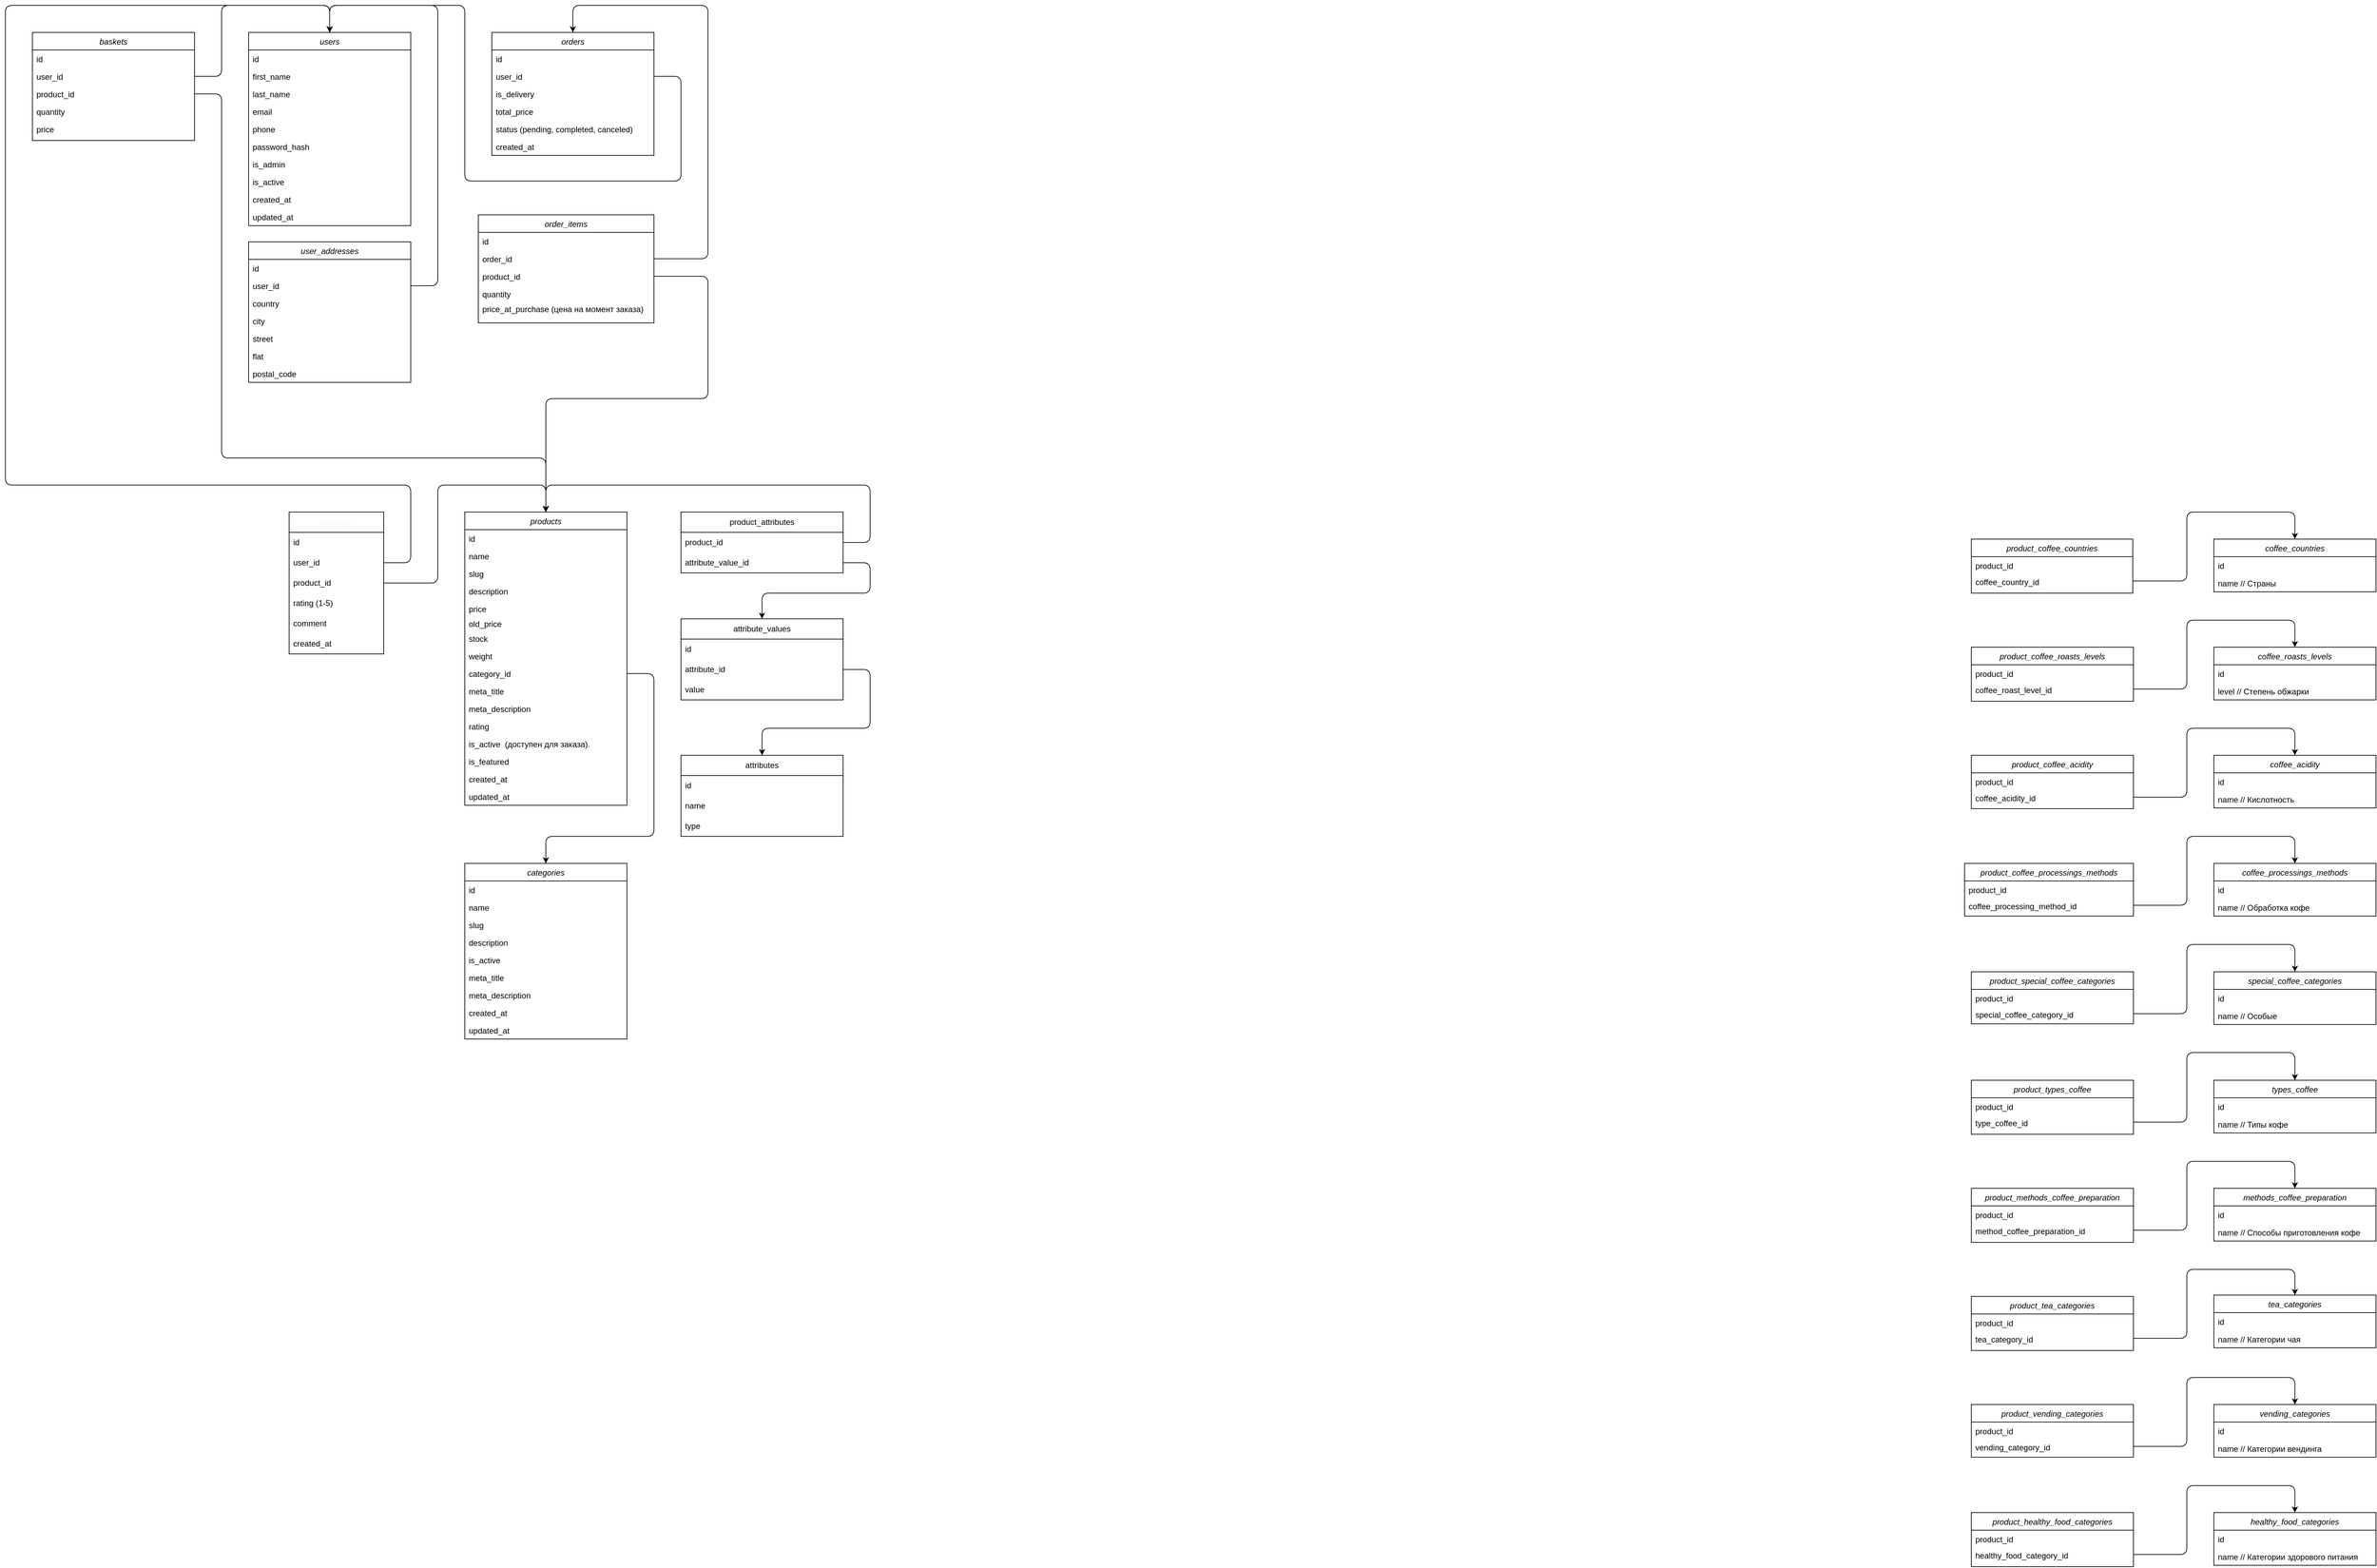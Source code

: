 <mxfile>
    <diagram id="C5RBs43oDa-KdzZeNtuy" name="Page-1">
        <mxGraphModel dx="921" dy="735" grid="1" gridSize="10" guides="1" tooltips="0" connect="1" arrows="1" fold="1" page="0" pageScale="1" pageWidth="827" pageHeight="1169" math="0" shadow="0">
            <root>
                <mxCell id="WIyWlLk6GJQsqaUBKTNV-0"/>
                <mxCell id="WIyWlLk6GJQsqaUBKTNV-1" parent="WIyWlLk6GJQsqaUBKTNV-0"/>
                <mxCell id="zkfFHV4jXpPFQw0GAbJ--0" value="users" style="swimlane;fontStyle=2;align=center;verticalAlign=top;childLayout=stackLayout;horizontal=1;startSize=26;horizontalStack=0;resizeParent=1;resizeLast=0;collapsible=1;marginBottom=0;rounded=0;shadow=0;strokeWidth=1;" parent="WIyWlLk6GJQsqaUBKTNV-1" vertex="1">
                    <mxGeometry x="360" y="-270" width="240" height="286" as="geometry">
                        <mxRectangle x="230" y="140" width="160" height="26" as="alternateBounds"/>
                    </mxGeometry>
                </mxCell>
                <mxCell id="2" value="id" style="text;align=left;verticalAlign=top;spacingLeft=4;spacingRight=4;overflow=hidden;rotatable=0;points=[[0,0.5],[1,0.5]];portConstraint=eastwest;rounded=0;shadow=0;html=0;" parent="zkfFHV4jXpPFQw0GAbJ--0" vertex="1">
                    <mxGeometry y="26" width="240" height="26" as="geometry"/>
                </mxCell>
                <mxCell id="382" value="first_name" style="text;align=left;verticalAlign=top;spacingLeft=4;spacingRight=4;overflow=hidden;rotatable=0;points=[[0,0.5],[1,0.5]];portConstraint=eastwest;rounded=0;shadow=0;html=0;" parent="zkfFHV4jXpPFQw0GAbJ--0" vertex="1">
                    <mxGeometry y="52" width="240" height="26" as="geometry"/>
                </mxCell>
                <mxCell id="385" value="last_name" style="text;align=left;verticalAlign=top;spacingLeft=4;spacingRight=4;overflow=hidden;rotatable=0;points=[[0,0.5],[1,0.5]];portConstraint=eastwest;rounded=0;shadow=0;html=0;" vertex="1" parent="zkfFHV4jXpPFQw0GAbJ--0">
                    <mxGeometry y="78" width="240" height="26" as="geometry"/>
                </mxCell>
                <mxCell id="106DD6qhET7uHcIZf7Y7-10" value="email" style="text;align=left;verticalAlign=top;spacingLeft=4;spacingRight=4;overflow=hidden;rotatable=0;points=[[0,0.5],[1,0.5]];portConstraint=eastwest;rounded=0;shadow=0;html=0;" parent="zkfFHV4jXpPFQw0GAbJ--0" vertex="1">
                    <mxGeometry y="104" width="240" height="26" as="geometry"/>
                </mxCell>
                <mxCell id="106DD6qhET7uHcIZf7Y7-11" value="phone" style="text;align=left;verticalAlign=top;spacingLeft=4;spacingRight=4;overflow=hidden;rotatable=0;points=[[0,0.5],[1,0.5]];portConstraint=eastwest;rounded=0;shadow=0;html=0;" parent="zkfFHV4jXpPFQw0GAbJ--0" vertex="1">
                    <mxGeometry y="130" width="240" height="26" as="geometry"/>
                </mxCell>
                <mxCell id="285" value="password_hash" style="text;align=left;verticalAlign=top;spacingLeft=4;spacingRight=4;overflow=hidden;rotatable=0;points=[[0,0.5],[1,0.5]];portConstraint=eastwest;rounded=0;shadow=0;html=0;" parent="zkfFHV4jXpPFQw0GAbJ--0" vertex="1">
                    <mxGeometry y="156" width="240" height="26" as="geometry"/>
                </mxCell>
                <mxCell id="106DD6qhET7uHcIZf7Y7-18" value="is_admin" style="text;align=left;verticalAlign=top;spacingLeft=4;spacingRight=4;overflow=hidden;rotatable=0;points=[[0,0.5],[1,0.5]];portConstraint=eastwest;rounded=0;shadow=0;html=0;" parent="zkfFHV4jXpPFQw0GAbJ--0" vertex="1">
                    <mxGeometry y="182" width="240" height="26" as="geometry"/>
                </mxCell>
                <mxCell id="387" value="is_active" style="text;align=left;verticalAlign=top;spacingLeft=4;spacingRight=4;overflow=hidden;rotatable=0;points=[[0,0.5],[1,0.5]];portConstraint=eastwest;rounded=0;shadow=0;html=0;" vertex="1" parent="zkfFHV4jXpPFQw0GAbJ--0">
                    <mxGeometry y="208" width="240" height="26" as="geometry"/>
                </mxCell>
                <mxCell id="308" value="created_at" style="text;align=left;verticalAlign=top;spacingLeft=4;spacingRight=4;overflow=hidden;rotatable=0;points=[[0,0.5],[1,0.5]];portConstraint=eastwest;rounded=0;shadow=0;html=0;" parent="zkfFHV4jXpPFQw0GAbJ--0" vertex="1">
                    <mxGeometry y="234" width="240" height="26" as="geometry"/>
                </mxCell>
                <mxCell id="309" value="updated_at" style="text;align=left;verticalAlign=top;spacingLeft=4;spacingRight=4;overflow=hidden;rotatable=0;points=[[0,0.5],[1,0.5]];portConstraint=eastwest;rounded=0;shadow=0;html=0;" parent="zkfFHV4jXpPFQw0GAbJ--0" vertex="1">
                    <mxGeometry y="260" width="240" height="26" as="geometry"/>
                </mxCell>
                <mxCell id="wg9G6FFTfolQP3K50BLr-22" value="orders" style="swimlane;fontStyle=2;align=center;verticalAlign=top;childLayout=stackLayout;horizontal=1;startSize=26;horizontalStack=0;resizeParent=1;resizeLast=0;collapsible=1;marginBottom=0;rounded=0;shadow=0;strokeWidth=1;" parent="WIyWlLk6GJQsqaUBKTNV-1" vertex="1">
                    <mxGeometry x="720" y="-270" width="240" height="182" as="geometry">
                        <mxRectangle x="230" y="140" width="160" height="26" as="alternateBounds"/>
                    </mxGeometry>
                </mxCell>
                <mxCell id="85" value="id" style="text;align=left;verticalAlign=top;spacingLeft=4;spacingRight=4;overflow=hidden;rotatable=0;points=[[0,0.5],[1,0.5]];portConstraint=eastwest;rounded=0;shadow=0;html=0;" parent="wg9G6FFTfolQP3K50BLr-22" vertex="1">
                    <mxGeometry y="26" width="240" height="26" as="geometry"/>
                </mxCell>
                <mxCell id="wg9G6FFTfolQP3K50BLr-23" value="user_id" style="text;align=left;verticalAlign=top;spacingLeft=4;spacingRight=4;overflow=hidden;rotatable=0;points=[[0,0.5],[1,0.5]];portConstraint=eastwest;rounded=0;shadow=0;html=0;" parent="wg9G6FFTfolQP3K50BLr-22" vertex="1">
                    <mxGeometry y="52" width="240" height="26" as="geometry"/>
                </mxCell>
                <mxCell id="91" value="is_delivery" style="text;align=left;verticalAlign=top;spacingLeft=4;spacingRight=4;overflow=hidden;rotatable=0;points=[[0,0.5],[1,0.5]];portConstraint=eastwest;rounded=0;shadow=0;html=0;" parent="wg9G6FFTfolQP3K50BLr-22" vertex="1">
                    <mxGeometry y="78" width="240" height="26" as="geometry"/>
                </mxCell>
                <mxCell id="wg9G6FFTfolQP3K50BLr-26" value="total_price" style="text;align=left;verticalAlign=top;spacingLeft=4;spacingRight=4;overflow=hidden;rotatable=0;points=[[0,0.5],[1,0.5]];portConstraint=eastwest;rounded=0;shadow=0;html=0;" parent="wg9G6FFTfolQP3K50BLr-22" vertex="1">
                    <mxGeometry y="104" width="240" height="26" as="geometry"/>
                </mxCell>
                <mxCell id="87" value="status (pending, completed, canceled)" style="text;align=left;verticalAlign=top;spacingLeft=4;spacingRight=4;overflow=hidden;rotatable=0;points=[[0,0.5],[1,0.5]];portConstraint=eastwest;rounded=0;shadow=0;html=0;" parent="wg9G6FFTfolQP3K50BLr-22" vertex="1">
                    <mxGeometry y="130" width="240" height="26" as="geometry"/>
                </mxCell>
                <mxCell id="337" value="created_at" style="text;align=left;verticalAlign=top;spacingLeft=4;spacingRight=4;overflow=hidden;rotatable=0;points=[[0,0.5],[1,0.5]];portConstraint=eastwest;rounded=0;shadow=0;html=0;" parent="wg9G6FFTfolQP3K50BLr-22" vertex="1">
                    <mxGeometry y="156" width="240" height="26" as="geometry"/>
                </mxCell>
                <mxCell id="BewzK_d4x9tdQ22kOOHd-10" value="order_items" style="swimlane;fontStyle=2;align=center;verticalAlign=top;childLayout=stackLayout;horizontal=1;startSize=26;horizontalStack=0;resizeParent=1;resizeLast=0;collapsible=1;marginBottom=0;rounded=0;shadow=0;strokeWidth=1;" parent="WIyWlLk6GJQsqaUBKTNV-1" vertex="1">
                    <mxGeometry x="700" width="260" height="160" as="geometry">
                        <mxRectangle x="230" y="140" width="160" height="26" as="alternateBounds"/>
                    </mxGeometry>
                </mxCell>
                <mxCell id="338" value="id" style="text;align=left;verticalAlign=top;spacingLeft=4;spacingRight=4;overflow=hidden;rotatable=0;points=[[0,0.5],[1,0.5]];portConstraint=eastwest;rounded=0;shadow=0;html=0;" parent="BewzK_d4x9tdQ22kOOHd-10" vertex="1">
                    <mxGeometry y="26" width="260" height="26" as="geometry"/>
                </mxCell>
                <mxCell id="BewzK_d4x9tdQ22kOOHd-11" value="order_id" style="text;align=left;verticalAlign=top;spacingLeft=4;spacingRight=4;overflow=hidden;rotatable=0;points=[[0,0.5],[1,0.5]];portConstraint=eastwest;rounded=0;shadow=0;html=0;" parent="BewzK_d4x9tdQ22kOOHd-10" vertex="1">
                    <mxGeometry y="52" width="260" height="26" as="geometry"/>
                </mxCell>
                <mxCell id="BewzK_d4x9tdQ22kOOHd-12" value="product_id" style="text;align=left;verticalAlign=top;spacingLeft=4;spacingRight=4;overflow=hidden;rotatable=0;points=[[0,0.5],[1,0.5]];portConstraint=eastwest;rounded=0;shadow=0;html=0;" parent="BewzK_d4x9tdQ22kOOHd-10" vertex="1">
                    <mxGeometry y="78" width="260" height="26" as="geometry"/>
                </mxCell>
                <mxCell id="BewzK_d4x9tdQ22kOOHd-13" value="quantity" style="text;align=left;verticalAlign=top;spacingLeft=4;spacingRight=4;overflow=hidden;rotatable=0;points=[[0,0.5],[1,0.5]];portConstraint=eastwest;rounded=0;shadow=0;html=0;" parent="BewzK_d4x9tdQ22kOOHd-10" vertex="1">
                    <mxGeometry y="104" width="260" height="22" as="geometry"/>
                </mxCell>
                <mxCell id="339" value="price_at_purchase (цена на момент заказа)" style="text;align=left;verticalAlign=top;spacingLeft=4;spacingRight=4;overflow=hidden;rotatable=0;points=[[0,0.5],[1,0.5]];portConstraint=eastwest;rounded=0;shadow=0;html=0;" parent="BewzK_d4x9tdQ22kOOHd-10" vertex="1">
                    <mxGeometry y="126" width="260" height="22" as="geometry"/>
                </mxCell>
                <mxCell id="37" value="baskets" style="swimlane;fontStyle=2;align=center;verticalAlign=top;childLayout=stackLayout;horizontal=1;startSize=26;horizontalStack=0;resizeParent=1;resizeLast=0;collapsible=1;marginBottom=0;rounded=0;shadow=0;strokeWidth=1;" parent="WIyWlLk6GJQsqaUBKTNV-1" vertex="1">
                    <mxGeometry x="40" y="-270" width="240" height="160" as="geometry">
                        <mxRectangle x="230" y="140" width="160" height="26" as="alternateBounds"/>
                    </mxGeometry>
                </mxCell>
                <mxCell id="38" value="id" style="text;align=left;verticalAlign=top;spacingLeft=4;spacingRight=4;overflow=hidden;rotatable=0;points=[[0,0.5],[1,0.5]];portConstraint=eastwest;rounded=0;shadow=0;html=0;" parent="37" vertex="1">
                    <mxGeometry y="26" width="240" height="26" as="geometry"/>
                </mxCell>
                <mxCell id="39" value="user_id" style="text;align=left;verticalAlign=top;spacingLeft=4;spacingRight=4;overflow=hidden;rotatable=0;points=[[0,0.5],[1,0.5]];portConstraint=eastwest;rounded=0;shadow=0;html=0;" parent="37" vertex="1">
                    <mxGeometry y="52" width="240" height="26" as="geometry"/>
                </mxCell>
                <mxCell id="40" value="product_id" style="text;align=left;verticalAlign=top;spacingLeft=4;spacingRight=4;overflow=hidden;rotatable=0;points=[[0,0.5],[1,0.5]];portConstraint=eastwest;rounded=0;shadow=0;html=0;" parent="37" vertex="1">
                    <mxGeometry y="78" width="240" height="26" as="geometry"/>
                </mxCell>
                <mxCell id="41" value="quantity" style="text;align=left;verticalAlign=top;spacingLeft=4;spacingRight=4;overflow=hidden;rotatable=0;points=[[0,0.5],[1,0.5]];portConstraint=eastwest;rounded=0;shadow=0;html=0;" parent="37" vertex="1">
                    <mxGeometry y="104" width="240" height="26" as="geometry"/>
                </mxCell>
                <mxCell id="42" value="price" style="text;align=left;verticalAlign=top;spacingLeft=4;spacingRight=4;overflow=hidden;rotatable=0;points=[[0,0.5],[1,0.5]];portConstraint=eastwest;rounded=0;shadow=0;html=0;" parent="37" vertex="1">
                    <mxGeometry y="130" width="240" height="26" as="geometry"/>
                </mxCell>
                <mxCell id="173" value="categories" style="swimlane;fontStyle=2;align=center;verticalAlign=top;childLayout=stackLayout;horizontal=1;startSize=26;horizontalStack=0;resizeParent=1;resizeLast=0;collapsible=1;marginBottom=0;rounded=0;shadow=0;strokeWidth=1;" parent="WIyWlLk6GJQsqaUBKTNV-1" vertex="1">
                    <mxGeometry x="680" y="960" width="240" height="260" as="geometry">
                        <mxRectangle x="230" y="140" width="160" height="26" as="alternateBounds"/>
                    </mxGeometry>
                </mxCell>
                <mxCell id="310" value="id" style="text;align=left;verticalAlign=top;spacingLeft=4;spacingRight=4;overflow=hidden;rotatable=0;points=[[0,0.5],[1,0.5]];portConstraint=eastwest;rounded=0;shadow=0;html=0;" parent="173" vertex="1">
                    <mxGeometry y="26" width="240" height="26" as="geometry"/>
                </mxCell>
                <mxCell id="366" value="name" style="text;align=left;verticalAlign=top;spacingLeft=4;spacingRight=4;overflow=hidden;rotatable=0;points=[[0,0.5],[1,0.5]];portConstraint=eastwest;rounded=0;shadow=0;html=0;" parent="173" vertex="1">
                    <mxGeometry y="52" width="240" height="26" as="geometry"/>
                </mxCell>
                <mxCell id="367" value="slug" style="text;align=left;verticalAlign=top;spacingLeft=4;spacingRight=4;overflow=hidden;rotatable=0;points=[[0,0.5],[1,0.5]];portConstraint=eastwest;rounded=0;shadow=0;html=0;" parent="173" vertex="1">
                    <mxGeometry y="78" width="240" height="26" as="geometry"/>
                </mxCell>
                <mxCell id="368" value="description" style="text;align=left;verticalAlign=top;spacingLeft=4;spacingRight=4;overflow=hidden;rotatable=0;points=[[0,0.5],[1,0.5]];portConstraint=eastwest;rounded=0;shadow=0;html=0;" parent="173" vertex="1">
                    <mxGeometry y="104" width="240" height="26" as="geometry"/>
                </mxCell>
                <mxCell id="369" value="is_active" style="text;align=left;verticalAlign=top;spacingLeft=4;spacingRight=4;overflow=hidden;rotatable=0;points=[[0,0.5],[1,0.5]];portConstraint=eastwest;rounded=0;shadow=0;html=0;" parent="173" vertex="1">
                    <mxGeometry y="130" width="240" height="26" as="geometry"/>
                </mxCell>
                <mxCell id="370" value="meta_title" style="text;align=left;verticalAlign=top;spacingLeft=4;spacingRight=4;overflow=hidden;rotatable=0;points=[[0,0.5],[1,0.5]];portConstraint=eastwest;rounded=0;shadow=0;html=0;" parent="173" vertex="1">
                    <mxGeometry y="156" width="240" height="26" as="geometry"/>
                </mxCell>
                <mxCell id="371" value="meta_description" style="text;align=left;verticalAlign=top;spacingLeft=4;spacingRight=4;overflow=hidden;rotatable=0;points=[[0,0.5],[1,0.5]];portConstraint=eastwest;rounded=0;shadow=0;html=0;" parent="173" vertex="1">
                    <mxGeometry y="182" width="240" height="26" as="geometry"/>
                </mxCell>
                <mxCell id="372" value="created_at" style="text;align=left;verticalAlign=top;spacingLeft=4;spacingRight=4;overflow=hidden;rotatable=0;points=[[0,0.5],[1,0.5]];portConstraint=eastwest;rounded=0;shadow=0;html=0;" parent="173" vertex="1">
                    <mxGeometry y="208" width="240" height="26" as="geometry"/>
                </mxCell>
                <mxCell id="174" value="updated_at" style="text;align=left;verticalAlign=top;spacingLeft=4;spacingRight=4;overflow=hidden;rotatable=0;points=[[0,0.5],[1,0.5]];portConstraint=eastwest;rounded=0;shadow=0;html=0;" parent="173" vertex="1">
                    <mxGeometry y="234" width="240" height="26" as="geometry"/>
                </mxCell>
                <mxCell id="175" value="products" style="swimlane;fontStyle=2;align=center;verticalAlign=top;childLayout=stackLayout;horizontal=1;startSize=26;horizontalStack=0;resizeParent=1;resizeLast=0;collapsible=1;marginBottom=0;rounded=0;shadow=0;strokeWidth=1;" parent="WIyWlLk6GJQsqaUBKTNV-1" vertex="1">
                    <mxGeometry x="680" y="440" width="240" height="434" as="geometry">
                        <mxRectangle x="230" y="140" width="160" height="26" as="alternateBounds"/>
                    </mxGeometry>
                </mxCell>
                <mxCell id="176" value="id" style="text;align=left;verticalAlign=top;spacingLeft=4;spacingRight=4;overflow=hidden;rotatable=0;points=[[0,0.5],[1,0.5]];portConstraint=eastwest;rounded=0;shadow=0;html=0;" parent="175" vertex="1">
                    <mxGeometry y="26" width="240" height="26" as="geometry"/>
                </mxCell>
                <mxCell id="364" value="name" style="text;align=left;verticalAlign=top;spacingLeft=4;spacingRight=4;overflow=hidden;rotatable=0;points=[[0,0.5],[1,0.5]];portConstraint=eastwest;rounded=0;shadow=0;html=0;" parent="175" vertex="1">
                    <mxGeometry y="52" width="240" height="26" as="geometry"/>
                </mxCell>
                <mxCell id="304" value="slug" style="text;align=left;verticalAlign=top;spacingLeft=4;spacingRight=4;overflow=hidden;rotatable=0;points=[[0,0.5],[1,0.5]];portConstraint=eastwest;rounded=0;shadow=0;html=0;" parent="175" vertex="1">
                    <mxGeometry y="78" width="240" height="26" as="geometry"/>
                </mxCell>
                <mxCell id="177" value="description" style="text;align=left;verticalAlign=top;spacingLeft=4;spacingRight=4;overflow=hidden;rotatable=0;points=[[0,0.5],[1,0.5]];portConstraint=eastwest;rounded=0;shadow=0;html=0;" parent="175" vertex="1">
                    <mxGeometry y="104" width="240" height="26" as="geometry"/>
                </mxCell>
                <mxCell id="373" value="price" style="text;align=left;verticalAlign=top;spacingLeft=4;spacingRight=4;overflow=hidden;rotatable=0;points=[[0,0.5],[1,0.5]];portConstraint=eastwest;rounded=0;shadow=0;html=0;" parent="175" vertex="1">
                    <mxGeometry y="130" width="240" height="22" as="geometry"/>
                </mxCell>
                <mxCell id="178" value="old_price" style="text;align=left;verticalAlign=top;spacingLeft=4;spacingRight=4;overflow=hidden;rotatable=0;points=[[0,0.5],[1,0.5]];portConstraint=eastwest;rounded=0;shadow=0;html=0;" parent="175" vertex="1">
                    <mxGeometry y="152" width="240" height="22" as="geometry"/>
                </mxCell>
                <mxCell id="374" value="stock" style="text;align=left;verticalAlign=top;spacingLeft=4;spacingRight=4;overflow=hidden;rotatable=0;points=[[0,0.5],[1,0.5]];portConstraint=eastwest;rounded=0;shadow=0;html=0;" parent="175" vertex="1">
                    <mxGeometry y="174" width="240" height="26" as="geometry"/>
                </mxCell>
                <mxCell id="179" value="weight" style="text;align=left;verticalAlign=top;spacingLeft=4;spacingRight=4;overflow=hidden;rotatable=0;points=[[0,0.5],[1,0.5]];portConstraint=eastwest;rounded=0;shadow=0;html=0;" parent="175" vertex="1">
                    <mxGeometry y="200" width="240" height="26" as="geometry"/>
                </mxCell>
                <mxCell id="375" value="category_id" style="text;align=left;verticalAlign=top;spacingLeft=4;spacingRight=4;overflow=hidden;rotatable=0;points=[[0,0.5],[1,0.5]];portConstraint=eastwest;rounded=0;shadow=0;html=0;" parent="175" vertex="1">
                    <mxGeometry y="226" width="240" height="26" as="geometry"/>
                </mxCell>
                <mxCell id="377" value="meta_title" style="text;align=left;verticalAlign=top;spacingLeft=4;spacingRight=4;overflow=hidden;rotatable=0;points=[[0,0.5],[1,0.5]];portConstraint=eastwest;rounded=0;shadow=0;html=0;" parent="175" vertex="1">
                    <mxGeometry y="252" width="240" height="26" as="geometry"/>
                </mxCell>
                <mxCell id="180" value="meta_description" style="text;align=left;verticalAlign=top;spacingLeft=4;spacingRight=4;overflow=hidden;rotatable=0;points=[[0,0.5],[1,0.5]];portConstraint=eastwest;rounded=0;shadow=0;html=0;" parent="175" vertex="1">
                    <mxGeometry y="278" width="240" height="26" as="geometry"/>
                </mxCell>
                <mxCell id="321" value="rating" style="text;align=left;verticalAlign=top;spacingLeft=4;spacingRight=4;overflow=hidden;rotatable=0;points=[[0,0.5],[1,0.5]];portConstraint=eastwest;rounded=0;shadow=0;html=0;" parent="175" vertex="1">
                    <mxGeometry y="304" width="240" height="26" as="geometry"/>
                </mxCell>
                <mxCell id="378" value="is_active  (доступен для заказа)." style="text;align=left;verticalAlign=top;spacingLeft=4;spacingRight=4;overflow=hidden;rotatable=0;points=[[0,0.5],[1,0.5]];portConstraint=eastwest;rounded=0;shadow=0;html=0;" parent="175" vertex="1">
                    <mxGeometry y="330" width="240" height="26" as="geometry"/>
                </mxCell>
                <mxCell id="322" value="is_featured" style="text;align=left;verticalAlign=top;spacingLeft=4;spacingRight=4;overflow=hidden;rotatable=0;points=[[0,0.5],[1,0.5]];portConstraint=eastwest;rounded=0;shadow=0;html=0;" parent="175" vertex="1">
                    <mxGeometry y="356" width="240" height="26" as="geometry"/>
                </mxCell>
                <mxCell id="323" value="created_at" style="text;align=left;verticalAlign=top;spacingLeft=4;spacingRight=4;overflow=hidden;rotatable=0;points=[[0,0.5],[1,0.5]];portConstraint=eastwest;rounded=0;shadow=0;html=0;" parent="175" vertex="1">
                    <mxGeometry y="382" width="240" height="26" as="geometry"/>
                </mxCell>
                <mxCell id="324" value="updated_at" style="text;align=left;verticalAlign=top;spacingLeft=4;spacingRight=4;overflow=hidden;rotatable=0;points=[[0,0.5],[1,0.5]];portConstraint=eastwest;rounded=0;shadow=0;html=0;" parent="175" vertex="1">
                    <mxGeometry y="408" width="240" height="26" as="geometry"/>
                </mxCell>
                <mxCell id="182" value="coffee_countries" style="swimlane;fontStyle=2;align=center;verticalAlign=top;childLayout=stackLayout;horizontal=1;startSize=26;horizontalStack=0;resizeParent=1;resizeLast=0;collapsible=1;marginBottom=0;rounded=0;shadow=0;strokeWidth=1;" parent="WIyWlLk6GJQsqaUBKTNV-1" vertex="1">
                    <mxGeometry x="3269" y="479.97" width="240" height="78" as="geometry">
                        <mxRectangle x="230" y="140" width="160" height="26" as="alternateBounds"/>
                    </mxGeometry>
                </mxCell>
                <mxCell id="311" value="id" style="text;align=left;verticalAlign=top;spacingLeft=4;spacingRight=4;overflow=hidden;rotatable=0;points=[[0,0.5],[1,0.5]];portConstraint=eastwest;rounded=0;shadow=0;html=0;" parent="182" vertex="1">
                    <mxGeometry y="26" width="240" height="26" as="geometry"/>
                </mxCell>
                <mxCell id="183" value="name // Страны" style="text;align=left;verticalAlign=top;spacingLeft=4;spacingRight=4;overflow=hidden;rotatable=0;points=[[0,0.5],[1,0.5]];portConstraint=eastwest;rounded=0;shadow=0;html=0;" parent="182" vertex="1">
                    <mxGeometry y="52" width="240" height="26" as="geometry"/>
                </mxCell>
                <mxCell id="184" value="product_coffee_countries" style="swimlane;fontStyle=2;align=center;verticalAlign=top;childLayout=stackLayout;horizontal=1;startSize=26;horizontalStack=0;resizeParent=1;resizeLast=0;collapsible=1;marginBottom=0;rounded=0;shadow=0;strokeWidth=1;" parent="WIyWlLk6GJQsqaUBKTNV-1" vertex="1">
                    <mxGeometry x="2910" y="479.97" width="239" height="80" as="geometry">
                        <mxRectangle x="230" y="140" width="160" height="26" as="alternateBounds"/>
                    </mxGeometry>
                </mxCell>
                <mxCell id="185" value="product_id" style="text;align=left;verticalAlign=top;spacingLeft=4;spacingRight=4;overflow=hidden;rotatable=0;points=[[0,0.5],[1,0.5]];portConstraint=eastwest;rounded=0;shadow=0;html=0;" parent="184" vertex="1">
                    <mxGeometry y="26" width="239" height="24" as="geometry"/>
                </mxCell>
                <mxCell id="186" value="coffee_country_id" style="text;align=left;verticalAlign=top;spacingLeft=4;spacingRight=4;overflow=hidden;rotatable=0;points=[[0,0.5],[1,0.5]];portConstraint=eastwest;rounded=0;shadow=0;html=0;" parent="184" vertex="1">
                    <mxGeometry y="50" width="239" height="24" as="geometry"/>
                </mxCell>
                <mxCell id="189" value="tea_categories" style="swimlane;fontStyle=2;align=center;verticalAlign=top;childLayout=stackLayout;horizontal=1;startSize=26;horizontalStack=0;resizeParent=1;resizeLast=0;collapsible=1;marginBottom=0;rounded=0;shadow=0;strokeWidth=1;" parent="WIyWlLk6GJQsqaUBKTNV-1" vertex="1">
                    <mxGeometry x="3269" y="1599" width="240" height="78" as="geometry">
                        <mxRectangle x="230" y="140" width="160" height="26" as="alternateBounds"/>
                    </mxGeometry>
                </mxCell>
                <mxCell id="318" value="id" style="text;align=left;verticalAlign=top;spacingLeft=4;spacingRight=4;overflow=hidden;rotatable=0;points=[[0,0.5],[1,0.5]];portConstraint=eastwest;rounded=0;shadow=0;html=0;" parent="189" vertex="1">
                    <mxGeometry y="26" width="240" height="26" as="geometry"/>
                </mxCell>
                <mxCell id="190" value="name // Категории чая" style="text;align=left;verticalAlign=top;spacingLeft=4;spacingRight=4;overflow=hidden;rotatable=0;points=[[0,0.5],[1,0.5]];portConstraint=eastwest;rounded=0;shadow=0;html=0;" parent="189" vertex="1">
                    <mxGeometry y="52" width="240" height="26" as="geometry"/>
                </mxCell>
                <mxCell id="191" value="product_tea_categories" style="swimlane;fontStyle=2;align=center;verticalAlign=top;childLayout=stackLayout;horizontal=1;startSize=26;horizontalStack=0;resizeParent=1;resizeLast=0;collapsible=1;marginBottom=0;rounded=0;shadow=0;strokeWidth=1;" parent="WIyWlLk6GJQsqaUBKTNV-1" vertex="1">
                    <mxGeometry x="2910" y="1601" width="240" height="80" as="geometry">
                        <mxRectangle x="230" y="140" width="160" height="26" as="alternateBounds"/>
                    </mxGeometry>
                </mxCell>
                <mxCell id="192" value="product_id" style="text;align=left;verticalAlign=top;spacingLeft=4;spacingRight=4;overflow=hidden;rotatable=0;points=[[0,0.5],[1,0.5]];portConstraint=eastwest;rounded=0;shadow=0;html=0;" parent="191" vertex="1">
                    <mxGeometry y="26" width="240" height="24" as="geometry"/>
                </mxCell>
                <mxCell id="193" value="tea_category_id" style="text;align=left;verticalAlign=top;spacingLeft=4;spacingRight=4;overflow=hidden;rotatable=0;points=[[0,0.5],[1,0.5]];portConstraint=eastwest;rounded=0;shadow=0;html=0;" parent="191" vertex="1">
                    <mxGeometry y="50" width="240" height="24" as="geometry"/>
                </mxCell>
                <mxCell id="196" value="vending_categories" style="swimlane;fontStyle=2;align=center;verticalAlign=top;childLayout=stackLayout;horizontal=1;startSize=26;horizontalStack=0;resizeParent=1;resizeLast=0;collapsible=1;marginBottom=0;rounded=0;shadow=0;strokeWidth=1;" parent="WIyWlLk6GJQsqaUBKTNV-1" vertex="1">
                    <mxGeometry x="3269" y="1760.97" width="240" height="78" as="geometry">
                        <mxRectangle x="230" y="140" width="160" height="26" as="alternateBounds"/>
                    </mxGeometry>
                </mxCell>
                <mxCell id="319" value="id" style="text;align=left;verticalAlign=top;spacingLeft=4;spacingRight=4;overflow=hidden;rotatable=0;points=[[0,0.5],[1,0.5]];portConstraint=eastwest;rounded=0;shadow=0;html=0;" parent="196" vertex="1">
                    <mxGeometry y="26" width="240" height="26" as="geometry"/>
                </mxCell>
                <mxCell id="197" value="name // Категории вендинга" style="text;align=left;verticalAlign=top;spacingLeft=4;spacingRight=4;overflow=hidden;rotatable=0;points=[[0,0.5],[1,0.5]];portConstraint=eastwest;rounded=0;shadow=0;html=0;" parent="196" vertex="1">
                    <mxGeometry y="52" width="240" height="26" as="geometry"/>
                </mxCell>
                <mxCell id="198" value="product_vending_categories" style="swimlane;fontStyle=2;align=center;verticalAlign=top;childLayout=stackLayout;horizontal=1;startSize=26;horizontalStack=0;resizeParent=1;resizeLast=0;collapsible=1;marginBottom=0;rounded=0;shadow=0;strokeWidth=1;" parent="WIyWlLk6GJQsqaUBKTNV-1" vertex="1">
                    <mxGeometry x="2910" y="1760.97" width="240" height="78.03" as="geometry">
                        <mxRectangle x="230" y="140" width="160" height="26" as="alternateBounds"/>
                    </mxGeometry>
                </mxCell>
                <mxCell id="199" value="product_id" style="text;align=left;verticalAlign=top;spacingLeft=4;spacingRight=4;overflow=hidden;rotatable=0;points=[[0,0.5],[1,0.5]];portConstraint=eastwest;rounded=0;shadow=0;html=0;" parent="198" vertex="1">
                    <mxGeometry y="26" width="240" height="24" as="geometry"/>
                </mxCell>
                <mxCell id="200" value="vending_category_id" style="text;align=left;verticalAlign=top;spacingLeft=4;spacingRight=4;overflow=hidden;rotatable=0;points=[[0,0.5],[1,0.5]];portConstraint=eastwest;rounded=0;shadow=0;html=0;" parent="198" vertex="1">
                    <mxGeometry y="50" width="240" height="24" as="geometry"/>
                </mxCell>
                <mxCell id="203" value="healthy_food_categories" style="swimlane;fontStyle=2;align=center;verticalAlign=top;childLayout=stackLayout;horizontal=1;startSize=26;horizontalStack=0;resizeParent=1;resizeLast=0;collapsible=1;marginBottom=0;rounded=0;shadow=0;strokeWidth=1;" parent="WIyWlLk6GJQsqaUBKTNV-1" vertex="1">
                    <mxGeometry x="3269" y="1921" width="240" height="78" as="geometry">
                        <mxRectangle x="230" y="140" width="160" height="26" as="alternateBounds"/>
                    </mxGeometry>
                </mxCell>
                <mxCell id="320" value="id" style="text;align=left;verticalAlign=top;spacingLeft=4;spacingRight=4;overflow=hidden;rotatable=0;points=[[0,0.5],[1,0.5]];portConstraint=eastwest;rounded=0;shadow=0;html=0;" parent="203" vertex="1">
                    <mxGeometry y="26" width="240" height="26" as="geometry"/>
                </mxCell>
                <mxCell id="204" value="name // Категории здорового питания" style="text;align=left;verticalAlign=top;spacingLeft=4;spacingRight=4;overflow=hidden;rotatable=0;points=[[0,0.5],[1,0.5]];portConstraint=eastwest;rounded=0;shadow=0;html=0;" parent="203" vertex="1">
                    <mxGeometry y="52" width="240" height="26" as="geometry"/>
                </mxCell>
                <mxCell id="205" value="product_healthy_food_categories" style="swimlane;fontStyle=2;align=center;verticalAlign=top;childLayout=stackLayout;horizontal=1;startSize=26;horizontalStack=0;resizeParent=1;resizeLast=0;collapsible=1;marginBottom=0;rounded=0;shadow=0;strokeWidth=1;" parent="WIyWlLk6GJQsqaUBKTNV-1" vertex="1">
                    <mxGeometry x="2910" y="1921" width="240" height="80.03" as="geometry">
                        <mxRectangle x="230" y="140" width="160" height="26" as="alternateBounds"/>
                    </mxGeometry>
                </mxCell>
                <mxCell id="206" value="product_id" style="text;align=left;verticalAlign=top;spacingLeft=4;spacingRight=4;overflow=hidden;rotatable=0;points=[[0,0.5],[1,0.5]];portConstraint=eastwest;rounded=0;shadow=0;html=0;" parent="205" vertex="1">
                    <mxGeometry y="26" width="240" height="24" as="geometry"/>
                </mxCell>
                <mxCell id="207" value="healthy_food_category_id" style="text;align=left;verticalAlign=top;spacingLeft=4;spacingRight=4;overflow=hidden;rotatable=0;points=[[0,0.5],[1,0.5]];portConstraint=eastwest;rounded=0;shadow=0;html=0;" parent="205" vertex="1">
                    <mxGeometry y="50" width="240" height="24" as="geometry"/>
                </mxCell>
                <mxCell id="210" value="сoffee_roasts_levels" style="swimlane;fontStyle=2;align=center;verticalAlign=top;childLayout=stackLayout;horizontal=1;startSize=26;horizontalStack=0;resizeParent=1;resizeLast=0;collapsible=1;marginBottom=0;rounded=0;shadow=0;strokeWidth=1;" parent="WIyWlLk6GJQsqaUBKTNV-1" vertex="1">
                    <mxGeometry x="3269" y="640" width="240" height="78" as="geometry">
                        <mxRectangle x="230" y="140" width="160" height="26" as="alternateBounds"/>
                    </mxGeometry>
                </mxCell>
                <mxCell id="312" value="id" style="text;align=left;verticalAlign=top;spacingLeft=4;spacingRight=4;overflow=hidden;rotatable=0;points=[[0,0.5],[1,0.5]];portConstraint=eastwest;rounded=0;shadow=0;html=0;" parent="210" vertex="1">
                    <mxGeometry y="26" width="240" height="26" as="geometry"/>
                </mxCell>
                <mxCell id="211" value="level // Степень обжарки" style="text;align=left;verticalAlign=top;spacingLeft=4;spacingRight=4;overflow=hidden;rotatable=0;points=[[0,0.5],[1,0.5]];portConstraint=eastwest;rounded=0;shadow=0;html=0;" parent="210" vertex="1">
                    <mxGeometry y="52" width="240" height="26" as="geometry"/>
                </mxCell>
                <mxCell id="217" value="coffee_acidity" style="swimlane;fontStyle=2;align=center;verticalAlign=top;childLayout=stackLayout;horizontal=1;startSize=26;horizontalStack=0;resizeParent=1;resizeLast=0;collapsible=1;marginBottom=0;rounded=0;shadow=0;strokeWidth=1;" parent="WIyWlLk6GJQsqaUBKTNV-1" vertex="1">
                    <mxGeometry x="3269" y="800" width="240" height="78" as="geometry">
                        <mxRectangle x="230" y="140" width="160" height="26" as="alternateBounds"/>
                    </mxGeometry>
                </mxCell>
                <mxCell id="313" value="id" style="text;align=left;verticalAlign=top;spacingLeft=4;spacingRight=4;overflow=hidden;rotatable=0;points=[[0,0.5],[1,0.5]];portConstraint=eastwest;rounded=0;shadow=0;html=0;" parent="217" vertex="1">
                    <mxGeometry y="26" width="240" height="26" as="geometry"/>
                </mxCell>
                <mxCell id="218" value="name // Кислотность" style="text;align=left;verticalAlign=top;spacingLeft=4;spacingRight=4;overflow=hidden;rotatable=0;points=[[0,0.5],[1,0.5]];portConstraint=eastwest;rounded=0;shadow=0;html=0;" parent="217" vertex="1">
                    <mxGeometry y="52" width="240" height="26" as="geometry"/>
                </mxCell>
                <mxCell id="219" value="product_coffee_acidity" style="swimlane;fontStyle=2;align=center;verticalAlign=top;childLayout=stackLayout;horizontal=1;startSize=26;horizontalStack=0;resizeParent=1;resizeLast=0;collapsible=1;marginBottom=0;rounded=0;shadow=0;strokeWidth=1;" parent="WIyWlLk6GJQsqaUBKTNV-1" vertex="1">
                    <mxGeometry x="2910" y="800" width="240" height="79.03" as="geometry">
                        <mxRectangle x="230" y="140" width="160" height="26" as="alternateBounds"/>
                    </mxGeometry>
                </mxCell>
                <mxCell id="220" value="product_id" style="text;align=left;verticalAlign=top;spacingLeft=4;spacingRight=4;overflow=hidden;rotatable=0;points=[[0,0.5],[1,0.5]];portConstraint=eastwest;rounded=0;shadow=0;html=0;" parent="219" vertex="1">
                    <mxGeometry y="26" width="240" height="24" as="geometry"/>
                </mxCell>
                <mxCell id="221" value="coffee_acidity_id" style="text;align=left;verticalAlign=top;spacingLeft=4;spacingRight=4;overflow=hidden;rotatable=0;points=[[0,0.5],[1,0.5]];portConstraint=eastwest;rounded=0;shadow=0;html=0;" parent="219" vertex="1">
                    <mxGeometry y="50" width="240" height="24" as="geometry"/>
                </mxCell>
                <mxCell id="224" value="сoffee_processings_methods" style="swimlane;fontStyle=2;align=center;verticalAlign=top;childLayout=stackLayout;horizontal=1;startSize=26;horizontalStack=0;resizeParent=1;resizeLast=0;collapsible=1;marginBottom=0;rounded=0;shadow=0;strokeWidth=1;" parent="WIyWlLk6GJQsqaUBKTNV-1" vertex="1">
                    <mxGeometry x="3269" y="960" width="240" height="78" as="geometry">
                        <mxRectangle x="230" y="140" width="160" height="26" as="alternateBounds"/>
                    </mxGeometry>
                </mxCell>
                <mxCell id="314" value="id" style="text;align=left;verticalAlign=top;spacingLeft=4;spacingRight=4;overflow=hidden;rotatable=0;points=[[0,0.5],[1,0.5]];portConstraint=eastwest;rounded=0;shadow=0;html=0;" parent="224" vertex="1">
                    <mxGeometry y="26" width="240" height="26" as="geometry"/>
                </mxCell>
                <mxCell id="225" value="name // Обработка кофе" style="text;align=left;verticalAlign=top;spacingLeft=4;spacingRight=4;overflow=hidden;rotatable=0;points=[[0,0.5],[1,0.5]];portConstraint=eastwest;rounded=0;shadow=0;html=0;" parent="224" vertex="1">
                    <mxGeometry y="52" width="240" height="26" as="geometry"/>
                </mxCell>
                <mxCell id="226" value="product_сoffee_processings_methods" style="swimlane;fontStyle=2;align=center;verticalAlign=top;childLayout=stackLayout;horizontal=1;startSize=26;horizontalStack=0;resizeParent=1;resizeLast=0;collapsible=1;marginBottom=0;rounded=0;shadow=0;strokeWidth=1;" parent="WIyWlLk6GJQsqaUBKTNV-1" vertex="1">
                    <mxGeometry x="2900" y="960" width="250" height="78.03" as="geometry">
                        <mxRectangle x="230" y="140" width="160" height="26" as="alternateBounds"/>
                    </mxGeometry>
                </mxCell>
                <mxCell id="227" value="product_id" style="text;align=left;verticalAlign=top;spacingLeft=4;spacingRight=4;overflow=hidden;rotatable=0;points=[[0,0.5],[1,0.5]];portConstraint=eastwest;rounded=0;shadow=0;html=0;" parent="226" vertex="1">
                    <mxGeometry y="26" width="250" height="24" as="geometry"/>
                </mxCell>
                <mxCell id="228" value="сoffee_processing_method_id" style="text;align=left;verticalAlign=top;spacingLeft=4;spacingRight=4;overflow=hidden;rotatable=0;points=[[0,0.5],[1,0.5]];portConstraint=eastwest;rounded=0;shadow=0;html=0;" parent="226" vertex="1">
                    <mxGeometry y="50" width="250" height="24" as="geometry"/>
                </mxCell>
                <mxCell id="231" value="special_coffee_categories" style="swimlane;fontStyle=2;align=center;verticalAlign=top;childLayout=stackLayout;horizontal=1;startSize=26;horizontalStack=0;resizeParent=1;resizeLast=0;collapsible=1;marginBottom=0;rounded=0;shadow=0;strokeWidth=1;" parent="WIyWlLk6GJQsqaUBKTNV-1" vertex="1">
                    <mxGeometry x="3269" y="1120.45" width="240" height="78" as="geometry">
                        <mxRectangle x="230" y="140" width="160" height="26" as="alternateBounds"/>
                    </mxGeometry>
                </mxCell>
                <mxCell id="315" value="id" style="text;align=left;verticalAlign=top;spacingLeft=4;spacingRight=4;overflow=hidden;rotatable=0;points=[[0,0.5],[1,0.5]];portConstraint=eastwest;rounded=0;shadow=0;html=0;" parent="231" vertex="1">
                    <mxGeometry y="26" width="240" height="26" as="geometry"/>
                </mxCell>
                <mxCell id="232" value="name // Особые" style="text;align=left;verticalAlign=top;spacingLeft=4;spacingRight=4;overflow=hidden;rotatable=0;points=[[0,0.5],[1,0.5]];portConstraint=eastwest;rounded=0;shadow=0;html=0;" parent="231" vertex="1">
                    <mxGeometry y="52" width="240" height="26" as="geometry"/>
                </mxCell>
                <mxCell id="233" value="product_special_coffee_categories" style="swimlane;fontStyle=2;align=center;verticalAlign=top;childLayout=stackLayout;horizontal=1;startSize=26;horizontalStack=0;resizeParent=1;resizeLast=0;collapsible=1;marginBottom=0;rounded=0;shadow=0;strokeWidth=1;" parent="WIyWlLk6GJQsqaUBKTNV-1" vertex="1">
                    <mxGeometry x="2910" y="1120.45" width="240" height="77.03" as="geometry">
                        <mxRectangle x="230" y="140" width="160" height="26" as="alternateBounds"/>
                    </mxGeometry>
                </mxCell>
                <mxCell id="234" value="product_id" style="text;align=left;verticalAlign=top;spacingLeft=4;spacingRight=4;overflow=hidden;rotatable=0;points=[[0,0.5],[1,0.5]];portConstraint=eastwest;rounded=0;shadow=0;html=0;" parent="233" vertex="1">
                    <mxGeometry y="26" width="240" height="24" as="geometry"/>
                </mxCell>
                <mxCell id="235" value="special_coffee_category_id" style="text;align=left;verticalAlign=top;spacingLeft=4;spacingRight=4;overflow=hidden;rotatable=0;points=[[0,0.5],[1,0.5]];portConstraint=eastwest;rounded=0;shadow=0;html=0;" parent="233" vertex="1">
                    <mxGeometry y="50" width="240" height="24" as="geometry"/>
                </mxCell>
                <mxCell id="238" value="types_coffee" style="swimlane;fontStyle=2;align=center;verticalAlign=top;childLayout=stackLayout;horizontal=1;startSize=26;horizontalStack=0;resizeParent=1;resizeLast=0;collapsible=1;marginBottom=0;rounded=0;shadow=0;strokeWidth=1;" parent="WIyWlLk6GJQsqaUBKTNV-1" vertex="1">
                    <mxGeometry x="3269" y="1281" width="240" height="78" as="geometry">
                        <mxRectangle x="230" y="140" width="160" height="26" as="alternateBounds"/>
                    </mxGeometry>
                </mxCell>
                <mxCell id="316" value="id" style="text;align=left;verticalAlign=top;spacingLeft=4;spacingRight=4;overflow=hidden;rotatable=0;points=[[0,0.5],[1,0.5]];portConstraint=eastwest;rounded=0;shadow=0;html=0;" parent="238" vertex="1">
                    <mxGeometry y="26" width="240" height="26" as="geometry"/>
                </mxCell>
                <mxCell id="239" value="name // Типы кофе" style="text;align=left;verticalAlign=top;spacingLeft=4;spacingRight=4;overflow=hidden;rotatable=0;points=[[0,0.5],[1,0.5]];portConstraint=eastwest;rounded=0;shadow=0;html=0;" parent="238" vertex="1">
                    <mxGeometry y="52" width="240" height="26" as="geometry"/>
                </mxCell>
                <mxCell id="240" value="product_types_coffee" style="swimlane;fontStyle=2;align=center;verticalAlign=top;childLayout=stackLayout;horizontal=1;startSize=26;horizontalStack=0;resizeParent=1;resizeLast=0;collapsible=1;marginBottom=0;rounded=0;shadow=0;strokeWidth=1;" parent="WIyWlLk6GJQsqaUBKTNV-1" vertex="1">
                    <mxGeometry x="2910" y="1280.97" width="240" height="80" as="geometry">
                        <mxRectangle x="230" y="140" width="160" height="26" as="alternateBounds"/>
                    </mxGeometry>
                </mxCell>
                <mxCell id="241" value="product_id" style="text;align=left;verticalAlign=top;spacingLeft=4;spacingRight=4;overflow=hidden;rotatable=0;points=[[0,0.5],[1,0.5]];portConstraint=eastwest;rounded=0;shadow=0;html=0;" parent="240" vertex="1">
                    <mxGeometry y="26" width="240" height="24" as="geometry"/>
                </mxCell>
                <mxCell id="242" value="type_coffee_id" style="text;align=left;verticalAlign=top;spacingLeft=4;spacingRight=4;overflow=hidden;rotatable=0;points=[[0,0.5],[1,0.5]];portConstraint=eastwest;rounded=0;shadow=0;html=0;" parent="240" vertex="1">
                    <mxGeometry y="50" width="240" height="24" as="geometry"/>
                </mxCell>
                <mxCell id="245" value="methods_coffee_preparation" style="swimlane;fontStyle=2;align=center;verticalAlign=top;childLayout=stackLayout;horizontal=1;startSize=26;horizontalStack=0;resizeParent=1;resizeLast=0;collapsible=1;marginBottom=0;rounded=0;shadow=0;strokeWidth=1;" parent="WIyWlLk6GJQsqaUBKTNV-1" vertex="1">
                    <mxGeometry x="3269" y="1441" width="240" height="78" as="geometry">
                        <mxRectangle x="230" y="140" width="160" height="26" as="alternateBounds"/>
                    </mxGeometry>
                </mxCell>
                <mxCell id="317" value="id" style="text;align=left;verticalAlign=top;spacingLeft=4;spacingRight=4;overflow=hidden;rotatable=0;points=[[0,0.5],[1,0.5]];portConstraint=eastwest;rounded=0;shadow=0;html=0;" parent="245" vertex="1">
                    <mxGeometry y="26" width="240" height="26" as="geometry"/>
                </mxCell>
                <mxCell id="246" value="name // Способы приготовления кофе" style="text;align=left;verticalAlign=top;spacingLeft=4;spacingRight=4;overflow=hidden;rotatable=0;points=[[0,0.5],[1,0.5]];portConstraint=eastwest;rounded=0;shadow=0;html=0;" parent="245" vertex="1">
                    <mxGeometry y="52" width="240" height="26" as="geometry"/>
                </mxCell>
                <mxCell id="247" value="product_methods_coffee_preparation" style="swimlane;fontStyle=2;align=center;verticalAlign=top;childLayout=stackLayout;horizontal=1;startSize=26;horizontalStack=0;resizeParent=1;resizeLast=0;collapsible=1;marginBottom=0;rounded=0;shadow=0;strokeWidth=1;" parent="WIyWlLk6GJQsqaUBKTNV-1" vertex="1">
                    <mxGeometry x="2910" y="1441" width="240" height="80" as="geometry">
                        <mxRectangle x="230" y="140" width="160" height="26" as="alternateBounds"/>
                    </mxGeometry>
                </mxCell>
                <mxCell id="248" value="product_id" style="text;align=left;verticalAlign=top;spacingLeft=4;spacingRight=4;overflow=hidden;rotatable=0;points=[[0,0.5],[1,0.5]];portConstraint=eastwest;rounded=0;shadow=0;html=0;" parent="247" vertex="1">
                    <mxGeometry y="26" width="240" height="24" as="geometry"/>
                </mxCell>
                <mxCell id="249" value="method_coffee_preparation_id" style="text;align=left;verticalAlign=top;spacingLeft=4;spacingRight=4;overflow=hidden;rotatable=0;points=[[0,0.5],[1,0.5]];portConstraint=eastwest;rounded=0;shadow=0;html=0;" parent="247" vertex="1">
                    <mxGeometry y="50" width="240" height="24" as="geometry"/>
                </mxCell>
                <mxCell id="254" style="edgeStyle=orthogonalEdgeStyle;html=1;exitX=1;exitY=0.5;exitDx=0;exitDy=0;entryX=0.5;entryY=0;entryDx=0;entryDy=0;" parent="WIyWlLk6GJQsqaUBKTNV-1" source="207" target="203" edge="1">
                    <mxGeometry relative="1" as="geometry">
                        <Array as="points">
                            <mxPoint x="3229" y="1983"/>
                            <mxPoint x="3229" y="1881"/>
                            <mxPoint x="3389" y="1881"/>
                        </Array>
                    </mxGeometry>
                </mxCell>
                <mxCell id="255" style="edgeStyle=orthogonalEdgeStyle;html=1;exitX=1;exitY=0.5;exitDx=0;exitDy=0;entryX=0.5;entryY=0;entryDx=0;entryDy=0;" parent="WIyWlLk6GJQsqaUBKTNV-1" source="200" target="196" edge="1">
                    <mxGeometry relative="1" as="geometry">
                        <Array as="points">
                            <mxPoint x="3229" y="1823"/>
                            <mxPoint x="3229" y="1721"/>
                            <mxPoint x="3389" y="1721"/>
                        </Array>
                    </mxGeometry>
                </mxCell>
                <mxCell id="256" style="edgeStyle=orthogonalEdgeStyle;html=1;exitX=1;exitY=0.5;exitDx=0;exitDy=0;entryX=0.5;entryY=0;entryDx=0;entryDy=0;" parent="WIyWlLk6GJQsqaUBKTNV-1" source="193" target="189" edge="1">
                    <mxGeometry relative="1" as="geometry">
                        <Array as="points">
                            <mxPoint x="3229" y="1663"/>
                            <mxPoint x="3229" y="1561"/>
                            <mxPoint x="3389" y="1561"/>
                        </Array>
                    </mxGeometry>
                </mxCell>
                <mxCell id="257" style="edgeStyle=orthogonalEdgeStyle;html=1;exitX=1;exitY=0.5;exitDx=0;exitDy=0;entryX=0.5;entryY=0;entryDx=0;entryDy=0;" parent="WIyWlLk6GJQsqaUBKTNV-1" source="249" target="245" edge="1">
                    <mxGeometry relative="1" as="geometry">
                        <Array as="points">
                            <mxPoint x="3229" y="1503"/>
                            <mxPoint x="3229" y="1401"/>
                            <mxPoint x="3389" y="1401"/>
                        </Array>
                    </mxGeometry>
                </mxCell>
                <mxCell id="258" style="edgeStyle=orthogonalEdgeStyle;html=1;exitX=1;exitY=0.5;exitDx=0;exitDy=0;entryX=0.5;entryY=0;entryDx=0;entryDy=0;" parent="WIyWlLk6GJQsqaUBKTNV-1" source="242" target="238" edge="1">
                    <mxGeometry relative="1" as="geometry">
                        <Array as="points">
                            <mxPoint x="3229" y="1343"/>
                            <mxPoint x="3229" y="1240"/>
                            <mxPoint x="3389" y="1240"/>
                        </Array>
                    </mxGeometry>
                </mxCell>
                <mxCell id="259" style="edgeStyle=orthogonalEdgeStyle;html=1;exitX=1;exitY=0.5;exitDx=0;exitDy=0;entryX=0.5;entryY=0;entryDx=0;entryDy=0;" parent="WIyWlLk6GJQsqaUBKTNV-1" source="235" target="231" edge="1">
                    <mxGeometry relative="1" as="geometry">
                        <Array as="points">
                            <mxPoint x="3229" y="1182"/>
                            <mxPoint x="3229" y="1080"/>
                            <mxPoint x="3389" y="1080"/>
                        </Array>
                    </mxGeometry>
                </mxCell>
                <mxCell id="260" style="edgeStyle=orthogonalEdgeStyle;html=1;exitX=1;exitY=0.5;exitDx=0;exitDy=0;entryX=0.5;entryY=0;entryDx=0;entryDy=0;" parent="WIyWlLk6GJQsqaUBKTNV-1" source="228" target="224" edge="1">
                    <mxGeometry relative="1" as="geometry">
                        <Array as="points">
                            <mxPoint x="3229" y="1022"/>
                            <mxPoint x="3229" y="920"/>
                            <mxPoint x="3389" y="920"/>
                        </Array>
                    </mxGeometry>
                </mxCell>
                <mxCell id="261" style="edgeStyle=orthogonalEdgeStyle;html=1;exitX=1;exitY=0.5;exitDx=0;exitDy=0;entryX=0.5;entryY=0;entryDx=0;entryDy=0;" parent="WIyWlLk6GJQsqaUBKTNV-1" source="221" target="217" edge="1">
                    <mxGeometry relative="1" as="geometry">
                        <Array as="points">
                            <mxPoint x="3229" y="862"/>
                            <mxPoint x="3229" y="760"/>
                            <mxPoint x="3389" y="760"/>
                        </Array>
                    </mxGeometry>
                </mxCell>
                <mxCell id="212" value="product_сoffee_roasts_levels" style="swimlane;fontStyle=2;align=center;verticalAlign=top;childLayout=stackLayout;horizontal=1;startSize=26;horizontalStack=0;resizeParent=1;resizeLast=0;collapsible=1;marginBottom=0;rounded=0;shadow=0;strokeWidth=1;" parent="WIyWlLk6GJQsqaUBKTNV-1" vertex="1">
                    <mxGeometry x="2910" y="640" width="240" height="80.03" as="geometry">
                        <mxRectangle x="230" y="140" width="160" height="26" as="alternateBounds"/>
                    </mxGeometry>
                </mxCell>
                <mxCell id="213" value="product_id" style="text;align=left;verticalAlign=top;spacingLeft=4;spacingRight=4;overflow=hidden;rotatable=0;points=[[0,0.5],[1,0.5]];portConstraint=eastwest;rounded=0;shadow=0;html=0;" parent="212" vertex="1">
                    <mxGeometry y="26" width="240" height="24" as="geometry"/>
                </mxCell>
                <mxCell id="214" value="сoffee_roast_level_id" style="text;align=left;verticalAlign=top;spacingLeft=4;spacingRight=4;overflow=hidden;rotatable=0;points=[[0,0.5],[1,0.5]];portConstraint=eastwest;rounded=0;shadow=0;html=0;" parent="212" vertex="1">
                    <mxGeometry y="50" width="240" height="24" as="geometry"/>
                </mxCell>
                <mxCell id="262" style="edgeStyle=orthogonalEdgeStyle;html=1;exitX=1;exitY=0.5;exitDx=0;exitDy=0;entryX=0.5;entryY=0;entryDx=0;entryDy=0;" parent="WIyWlLk6GJQsqaUBKTNV-1" source="214" target="210" edge="1">
                    <mxGeometry relative="1" as="geometry">
                        <Array as="points">
                            <mxPoint x="3229" y="702"/>
                            <mxPoint x="3229" y="600"/>
                            <mxPoint x="3389" y="600"/>
                        </Array>
                    </mxGeometry>
                </mxCell>
                <mxCell id="263" style="edgeStyle=orthogonalEdgeStyle;html=1;exitX=1;exitY=0.5;exitDx=0;exitDy=0;entryX=0.5;entryY=0;entryDx=0;entryDy=0;" parent="WIyWlLk6GJQsqaUBKTNV-1" source="186" target="182" edge="1">
                    <mxGeometry relative="1" as="geometry">
                        <Array as="points">
                            <mxPoint x="3229" y="542"/>
                            <mxPoint x="3229" y="440"/>
                            <mxPoint x="3389" y="440"/>
                        </Array>
                    </mxGeometry>
                </mxCell>
                <mxCell id="295" style="edgeStyle=orthogonalEdgeStyle;html=1;exitX=1;exitY=0.5;exitDx=0;exitDy=0;entryX=0.5;entryY=0;entryDx=0;entryDy=0;verticalAlign=middle;align=center;textShadow=0;labelBorderColor=none;" parent="WIyWlLk6GJQsqaUBKTNV-1" source="wg9G6FFTfolQP3K50BLr-23" target="zkfFHV4jXpPFQw0GAbJ--0" edge="1">
                    <mxGeometry relative="1" as="geometry">
                        <Array as="points">
                            <mxPoint x="1000" y="-205"/>
                            <mxPoint x="1000" y="-50"/>
                            <mxPoint x="680" y="-50"/>
                            <mxPoint x="680" y="-310"/>
                            <mxPoint x="480" y="-310"/>
                        </Array>
                    </mxGeometry>
                </mxCell>
                <mxCell id="297" style="edgeStyle=orthogonalEdgeStyle;html=1;exitX=1;exitY=0.5;exitDx=0;exitDy=0;entryX=0.5;entryY=0;entryDx=0;entryDy=0;" parent="WIyWlLk6GJQsqaUBKTNV-1" source="BewzK_d4x9tdQ22kOOHd-11" target="wg9G6FFTfolQP3K50BLr-22" edge="1">
                    <mxGeometry relative="1" as="geometry">
                        <Array as="points">
                            <mxPoint x="1040" y="65"/>
                            <mxPoint x="1040" y="-310"/>
                            <mxPoint x="840" y="-310"/>
                        </Array>
                    </mxGeometry>
                </mxCell>
                <mxCell id="299" style="edgeStyle=orthogonalEdgeStyle;html=1;exitX=1;exitY=0.5;exitDx=0;exitDy=0;entryX=0.5;entryY=0;entryDx=0;entryDy=0;" parent="WIyWlLk6GJQsqaUBKTNV-1" source="39" target="zkfFHV4jXpPFQw0GAbJ--0" edge="1">
                    <mxGeometry relative="1" as="geometry">
                        <Array as="points">
                            <mxPoint x="320" y="-205"/>
                            <mxPoint x="320" y="-310"/>
                            <mxPoint x="480" y="-310"/>
                        </Array>
                    </mxGeometry>
                </mxCell>
                <mxCell id="300" style="edgeStyle=orthogonalEdgeStyle;html=1;exitX=1;exitY=0.5;exitDx=0;exitDy=0;entryX=0.5;entryY=0;entryDx=0;entryDy=0;" parent="WIyWlLk6GJQsqaUBKTNV-1" source="40" target="175" edge="1">
                    <mxGeometry relative="1" as="geometry">
                        <Array as="points">
                            <mxPoint x="320" y="-179"/>
                            <mxPoint x="320" y="360"/>
                            <mxPoint x="800" y="360"/>
                        </Array>
                    </mxGeometry>
                </mxCell>
                <mxCell id="7" value="user_addresses" style="swimlane;fontStyle=2;align=center;verticalAlign=top;childLayout=stackLayout;horizontal=1;startSize=26;horizontalStack=0;resizeParent=1;resizeLast=0;collapsible=1;marginBottom=0;rounded=0;shadow=0;strokeWidth=1;" parent="WIyWlLk6GJQsqaUBKTNV-1" vertex="1">
                    <mxGeometry x="360" y="40" width="240" height="208" as="geometry">
                        <mxRectangle x="230" y="140" width="160" height="26" as="alternateBounds"/>
                    </mxGeometry>
                </mxCell>
                <mxCell id="8" value="id" style="text;align=left;verticalAlign=top;spacingLeft=4;spacingRight=4;overflow=hidden;rotatable=0;points=[[0,0.5],[1,0.5]];portConstraint=eastwest;rounded=0;shadow=0;html=0;" parent="7" vertex="1">
                    <mxGeometry y="26" width="240" height="26" as="geometry"/>
                </mxCell>
                <mxCell id="362" value="user_id" style="text;align=left;verticalAlign=top;spacingLeft=4;spacingRight=4;overflow=hidden;rotatable=0;points=[[0,0.5],[1,0.5]];portConstraint=eastwest;rounded=0;shadow=0;html=0;" parent="7" vertex="1">
                    <mxGeometry y="52" width="240" height="26" as="geometry"/>
                </mxCell>
                <mxCell id="10" value="country" style="text;align=left;verticalAlign=top;spacingLeft=4;spacingRight=4;overflow=hidden;rotatable=0;points=[[0,0.5],[1,0.5]];portConstraint=eastwest;rounded=0;shadow=0;html=0;" parent="7" vertex="1">
                    <mxGeometry y="78" width="240" height="26" as="geometry"/>
                </mxCell>
                <mxCell id="11" value="city" style="text;align=left;verticalAlign=top;spacingLeft=4;spacingRight=4;overflow=hidden;rotatable=0;points=[[0,0.5],[1,0.5]];portConstraint=eastwest;rounded=0;shadow=0;html=0;" parent="7" vertex="1">
                    <mxGeometry y="104" width="240" height="26" as="geometry"/>
                </mxCell>
                <mxCell id="12" value="street" style="text;align=left;verticalAlign=top;spacingLeft=4;spacingRight=4;overflow=hidden;rotatable=0;points=[[0,0.5],[1,0.5]];portConstraint=eastwest;rounded=0;shadow=0;html=0;" parent="7" vertex="1">
                    <mxGeometry y="130" width="240" height="26" as="geometry"/>
                </mxCell>
                <mxCell id="293" value="flat" style="text;align=left;verticalAlign=top;spacingLeft=4;spacingRight=4;overflow=hidden;rotatable=0;points=[[0,0.5],[1,0.5]];portConstraint=eastwest;rounded=0;shadow=0;html=0;" parent="7" vertex="1">
                    <mxGeometry y="156" width="240" height="26" as="geometry"/>
                </mxCell>
                <mxCell id="13" value="postal_code" style="text;align=left;verticalAlign=top;spacingLeft=4;spacingRight=4;overflow=hidden;rotatable=0;points=[[0,0.5],[1,0.5]];portConstraint=eastwest;rounded=0;shadow=0;html=0;" parent="7" vertex="1">
                    <mxGeometry y="182" width="240" height="26" as="geometry"/>
                </mxCell>
                <mxCell id="325" value="&lt;strong style=&quot;color: rgb(248, 250, 255); font-family: DeepSeek-CJK-patch, Inter, system-ui, -apple-system, BlinkMacSystemFont, &amp;quot;Segoe UI&amp;quot;, Roboto, &amp;quot;Noto Sans&amp;quot;, Ubuntu, Cantarell, &amp;quot;Helvetica Neue&amp;quot;, Oxygen, &amp;quot;Open Sans&amp;quot;, sans-serif; font-size: 16.002px; text-align: left;&quot;&gt;&lt;code style=&quot;font-size: 0.875em; font-weight: var(--ds-font-weight-strong); font-family: var(--ds-font-family-code); padding: 0.15rem 0.3rem; background-color: light-dark(#ffffff, var(--ge-dark-color, #121212));&quot;&gt;reviews&lt;/code&gt;&lt;/strong&gt;" style="swimlane;fontStyle=0;childLayout=stackLayout;horizontal=1;startSize=30;horizontalStack=0;resizeParent=1;resizeParentMax=0;resizeLast=0;collapsible=1;marginBottom=0;whiteSpace=wrap;html=1;" parent="WIyWlLk6GJQsqaUBKTNV-1" vertex="1">
                    <mxGeometry x="420" y="439.97" width="140" height="210" as="geometry"/>
                </mxCell>
                <mxCell id="326" value="id" style="text;strokeColor=none;fillColor=none;align=left;verticalAlign=middle;spacingLeft=4;spacingRight=4;overflow=hidden;points=[[0,0.5],[1,0.5]];portConstraint=eastwest;rotatable=0;whiteSpace=wrap;html=1;labelBackgroundColor=default;" parent="325" vertex="1">
                    <mxGeometry y="30" width="140" height="30" as="geometry"/>
                </mxCell>
                <mxCell id="327" value="user_id" style="text;strokeColor=none;fillColor=none;align=left;verticalAlign=middle;spacingLeft=4;spacingRight=4;overflow=hidden;points=[[0,0.5],[1,0.5]];portConstraint=eastwest;rotatable=0;whiteSpace=wrap;html=1;labelBackgroundColor=default;" parent="325" vertex="1">
                    <mxGeometry y="60" width="140" height="30" as="geometry"/>
                </mxCell>
                <mxCell id="329" value="product_id" style="text;strokeColor=none;fillColor=none;align=left;verticalAlign=middle;spacingLeft=4;spacingRight=4;overflow=hidden;points=[[0,0.5],[1,0.5]];portConstraint=eastwest;rotatable=0;whiteSpace=wrap;html=1;labelBackgroundColor=default;" parent="325" vertex="1">
                    <mxGeometry y="90" width="140" height="30" as="geometry"/>
                </mxCell>
                <mxCell id="331" value="rating (1-5)" style="text;strokeColor=none;fillColor=none;align=left;verticalAlign=middle;spacingLeft=4;spacingRight=4;overflow=hidden;points=[[0,0.5],[1,0.5]];portConstraint=eastwest;rotatable=0;whiteSpace=wrap;html=1;labelBackgroundColor=default;" parent="325" vertex="1">
                    <mxGeometry y="120" width="140" height="30" as="geometry"/>
                </mxCell>
                <mxCell id="332" value="comment" style="text;strokeColor=none;fillColor=none;align=left;verticalAlign=middle;spacingLeft=4;spacingRight=4;overflow=hidden;points=[[0,0.5],[1,0.5]];portConstraint=eastwest;rotatable=0;whiteSpace=wrap;html=1;labelBackgroundColor=default;" parent="325" vertex="1">
                    <mxGeometry y="150" width="140" height="30" as="geometry"/>
                </mxCell>
                <mxCell id="333" value="created_at" style="text;strokeColor=none;fillColor=none;align=left;verticalAlign=middle;spacingLeft=4;spacingRight=4;overflow=hidden;points=[[0,0.5],[1,0.5]];portConstraint=eastwest;rotatable=0;whiteSpace=wrap;html=1;labelBackgroundColor=default;" parent="325" vertex="1">
                    <mxGeometry y="180" width="140" height="30" as="geometry"/>
                </mxCell>
                <mxCell id="334" style="edgeStyle=orthogonalEdgeStyle;html=1;exitX=1;exitY=0.5;exitDx=0;exitDy=0;entryX=0.5;entryY=0;entryDx=0;entryDy=0;" parent="WIyWlLk6GJQsqaUBKTNV-1" source="329" target="175" edge="1">
                    <mxGeometry relative="1" as="geometry">
                        <Array as="points">
                            <mxPoint x="640" y="545"/>
                            <mxPoint x="640" y="400"/>
                            <mxPoint x="800" y="400"/>
                        </Array>
                    </mxGeometry>
                </mxCell>
                <mxCell id="335" style="edgeStyle=orthogonalEdgeStyle;html=1;exitX=1;exitY=0.5;exitDx=0;exitDy=0;entryX=0.5;entryY=0;entryDx=0;entryDy=0;" parent="WIyWlLk6GJQsqaUBKTNV-1" source="327" target="zkfFHV4jXpPFQw0GAbJ--0" edge="1">
                    <mxGeometry relative="1" as="geometry">
                        <Array as="points">
                            <mxPoint x="600" y="515"/>
                            <mxPoint x="600" y="400"/>
                            <mxPoint y="400"/>
                            <mxPoint y="-310"/>
                            <mxPoint x="480" y="-310"/>
                        </Array>
                    </mxGeometry>
                </mxCell>
                <mxCell id="341" style="edgeStyle=orthogonalEdgeStyle;html=1;exitX=1;exitY=0.5;exitDx=0;exitDy=0;entryX=0.5;entryY=0;entryDx=0;entryDy=0;" parent="WIyWlLk6GJQsqaUBKTNV-1" source="BewzK_d4x9tdQ22kOOHd-12" target="175" edge="1">
                    <mxGeometry relative="1" as="geometry">
                        <Array as="points">
                            <mxPoint x="1040" y="91"/>
                            <mxPoint x="1040" y="272"/>
                            <mxPoint x="800" y="272"/>
                        </Array>
                    </mxGeometry>
                </mxCell>
                <mxCell id="346" value="attributes" style="swimlane;fontStyle=0;childLayout=stackLayout;horizontal=1;startSize=30;horizontalStack=0;resizeParent=1;resizeParentMax=0;resizeLast=0;collapsible=1;marginBottom=0;whiteSpace=wrap;html=1;" parent="WIyWlLk6GJQsqaUBKTNV-1" vertex="1">
                    <mxGeometry x="1000" y="800" width="240" height="120" as="geometry"/>
                </mxCell>
                <mxCell id="347" value="id" style="text;strokeColor=none;fillColor=none;align=left;verticalAlign=middle;spacingLeft=4;spacingRight=4;overflow=hidden;points=[[0,0.5],[1,0.5]];portConstraint=eastwest;rotatable=0;whiteSpace=wrap;html=1;" parent="346" vertex="1">
                    <mxGeometry y="30" width="240" height="30" as="geometry"/>
                </mxCell>
                <mxCell id="348" value="name" style="text;strokeColor=none;fillColor=none;align=left;verticalAlign=middle;spacingLeft=4;spacingRight=4;overflow=hidden;points=[[0,0.5],[1,0.5]];portConstraint=eastwest;rotatable=0;whiteSpace=wrap;html=1;" parent="346" vertex="1">
                    <mxGeometry y="60" width="240" height="30" as="geometry"/>
                </mxCell>
                <mxCell id="349" value="type" style="text;strokeColor=none;fillColor=none;align=left;verticalAlign=middle;spacingLeft=4;spacingRight=4;overflow=hidden;points=[[0,0.5],[1,0.5]];portConstraint=eastwest;rotatable=0;whiteSpace=wrap;html=1;" parent="346" vertex="1">
                    <mxGeometry y="90" width="240" height="30" as="geometry"/>
                </mxCell>
                <mxCell id="350" value="product_attributes" style="swimlane;fontStyle=0;childLayout=stackLayout;horizontal=1;startSize=30;horizontalStack=0;resizeParent=1;resizeParentMax=0;resizeLast=0;collapsible=1;marginBottom=0;whiteSpace=wrap;html=1;" parent="WIyWlLk6GJQsqaUBKTNV-1" vertex="1">
                    <mxGeometry x="1000" y="440" width="240" height="90" as="geometry"/>
                </mxCell>
                <mxCell id="351" value="product_id" style="text;strokeColor=none;fillColor=none;align=left;verticalAlign=middle;spacingLeft=4;spacingRight=4;overflow=hidden;points=[[0,0.5],[1,0.5]];portConstraint=eastwest;rotatable=0;whiteSpace=wrap;html=1;" parent="350" vertex="1">
                    <mxGeometry y="30" width="240" height="30" as="geometry"/>
                </mxCell>
                <mxCell id="352" value="attribute_value_id" style="text;strokeColor=none;fillColor=none;align=left;verticalAlign=middle;spacingLeft=4;spacingRight=4;overflow=hidden;points=[[0,0.5],[1,0.5]];portConstraint=eastwest;rotatable=0;whiteSpace=wrap;html=1;" parent="350" vertex="1">
                    <mxGeometry y="60" width="240" height="30" as="geometry"/>
                </mxCell>
                <mxCell id="354" value="attribute_values" style="swimlane;fontStyle=0;childLayout=stackLayout;horizontal=1;startSize=30;horizontalStack=0;resizeParent=1;resizeParentMax=0;resizeLast=0;collapsible=1;marginBottom=0;whiteSpace=wrap;html=1;" parent="WIyWlLk6GJQsqaUBKTNV-1" vertex="1">
                    <mxGeometry x="1000" y="598" width="240" height="120" as="geometry"/>
                </mxCell>
                <mxCell id="355" value="id" style="text;strokeColor=none;fillColor=none;align=left;verticalAlign=middle;spacingLeft=4;spacingRight=4;overflow=hidden;points=[[0,0.5],[1,0.5]];portConstraint=eastwest;rotatable=0;whiteSpace=wrap;html=1;" parent="354" vertex="1">
                    <mxGeometry y="30" width="240" height="30" as="geometry"/>
                </mxCell>
                <mxCell id="356" value="attribute_id" style="text;strokeColor=none;fillColor=none;align=left;verticalAlign=middle;spacingLeft=4;spacingRight=4;overflow=hidden;points=[[0,0.5],[1,0.5]];portConstraint=eastwest;rotatable=0;whiteSpace=wrap;html=1;" parent="354" vertex="1">
                    <mxGeometry y="60" width="240" height="30" as="geometry"/>
                </mxCell>
                <mxCell id="357" value="value" style="text;strokeColor=none;fillColor=none;align=left;verticalAlign=middle;spacingLeft=4;spacingRight=4;overflow=hidden;points=[[0,0.5],[1,0.5]];portConstraint=eastwest;rotatable=0;whiteSpace=wrap;html=1;" parent="354" vertex="1">
                    <mxGeometry y="90" width="240" height="30" as="geometry"/>
                </mxCell>
                <mxCell id="358" style="edgeStyle=orthogonalEdgeStyle;html=1;exitX=1;exitY=0.5;exitDx=0;exitDy=0;" parent="WIyWlLk6GJQsqaUBKTNV-1" source="352" target="354" edge="1">
                    <mxGeometry relative="1" as="geometry">
                        <Array as="points">
                            <mxPoint x="1280" y="515"/>
                            <mxPoint x="1280" y="560"/>
                            <mxPoint x="1120" y="560"/>
                        </Array>
                    </mxGeometry>
                </mxCell>
                <mxCell id="359" style="edgeStyle=orthogonalEdgeStyle;html=1;exitX=1;exitY=0.5;exitDx=0;exitDy=0;entryX=0.5;entryY=0;entryDx=0;entryDy=0;" parent="WIyWlLk6GJQsqaUBKTNV-1" source="351" target="175" edge="1">
                    <mxGeometry relative="1" as="geometry">
                        <Array as="points">
                            <mxPoint x="1280" y="485"/>
                            <mxPoint x="1280" y="400"/>
                            <mxPoint x="800" y="400"/>
                        </Array>
                    </mxGeometry>
                </mxCell>
                <mxCell id="360" style="edgeStyle=orthogonalEdgeStyle;html=1;exitX=1;exitY=0.5;exitDx=0;exitDy=0;entryX=0.5;entryY=0;entryDx=0;entryDy=0;" parent="WIyWlLk6GJQsqaUBKTNV-1" source="356" target="346" edge="1">
                    <mxGeometry relative="1" as="geometry">
                        <Array as="points">
                            <mxPoint x="1280" y="673"/>
                            <mxPoint x="1280" y="760"/>
                            <mxPoint x="1120" y="760"/>
                        </Array>
                    </mxGeometry>
                </mxCell>
                <mxCell id="363" style="edgeStyle=orthogonalEdgeStyle;html=1;exitX=1;exitY=0.5;exitDx=0;exitDy=0;entryX=0.5;entryY=0;entryDx=0;entryDy=0;" parent="WIyWlLk6GJQsqaUBKTNV-1" source="362" target="zkfFHV4jXpPFQw0GAbJ--0" edge="1">
                    <mxGeometry relative="1" as="geometry">
                        <mxPoint x="480" y="-280" as="targetPoint"/>
                        <Array as="points">
                            <mxPoint x="640" y="105"/>
                            <mxPoint x="640" y="-310"/>
                            <mxPoint x="480" y="-310"/>
                        </Array>
                    </mxGeometry>
                </mxCell>
                <mxCell id="379" style="edgeStyle=orthogonalEdgeStyle;html=1;exitX=1;exitY=0.5;exitDx=0;exitDy=0;entryX=0.5;entryY=0;entryDx=0;entryDy=0;" parent="WIyWlLk6GJQsqaUBKTNV-1" source="375" target="173" edge="1">
                    <mxGeometry relative="1" as="geometry">
                        <mxPoint x="980" y="730" as="targetPoint"/>
                        <Array as="points">
                            <mxPoint x="960" y="679"/>
                            <mxPoint x="960" y="920"/>
                            <mxPoint x="800" y="920"/>
                        </Array>
                    </mxGeometry>
                </mxCell>
            </root>
        </mxGraphModel>
    </diagram>
</mxfile>